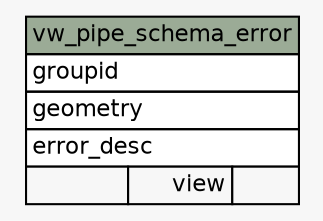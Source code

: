 // dot 2.38.0 on Linux 4.8.0-42-generic
// SchemaSpy rev 590
digraph "vw_pipe_schema_error" {
  graph [
    rankdir="RL"
    bgcolor="#f7f7f7"
    nodesep="0.18"
    ranksep="0.46"
    fontname="Helvetica"
    fontsize="11"
  ];
  node [
    fontname="Helvetica"
    fontsize="11"
    shape="plaintext"
  ];
  edge [
    arrowsize="0.8"
  ];
  "vw_pipe_schema_error" [
    label=<
    <TABLE BORDER="0" CELLBORDER="1" CELLSPACING="0" BGCOLOR="#ffffff">
      <TR><TD COLSPAN="3" BGCOLOR="#9bab96" ALIGN="CENTER">vw_pipe_schema_error</TD></TR>
      <TR><TD PORT="groupid" COLSPAN="3" ALIGN="LEFT">groupid</TD></TR>
      <TR><TD PORT="geometry" COLSPAN="3" ALIGN="LEFT">geometry</TD></TR>
      <TR><TD PORT="error_desc" COLSPAN="3" ALIGN="LEFT">error_desc</TD></TR>
      <TR><TD ALIGN="LEFT" BGCOLOR="#f7f7f7">  </TD><TD ALIGN="RIGHT" BGCOLOR="#f7f7f7">view</TD><TD ALIGN="RIGHT" BGCOLOR="#f7f7f7">  </TD></TR>
    </TABLE>>
    URL="tables/vw_pipe_schema_error.html"
    tooltip="vw_pipe_schema_error"
  ];
}
